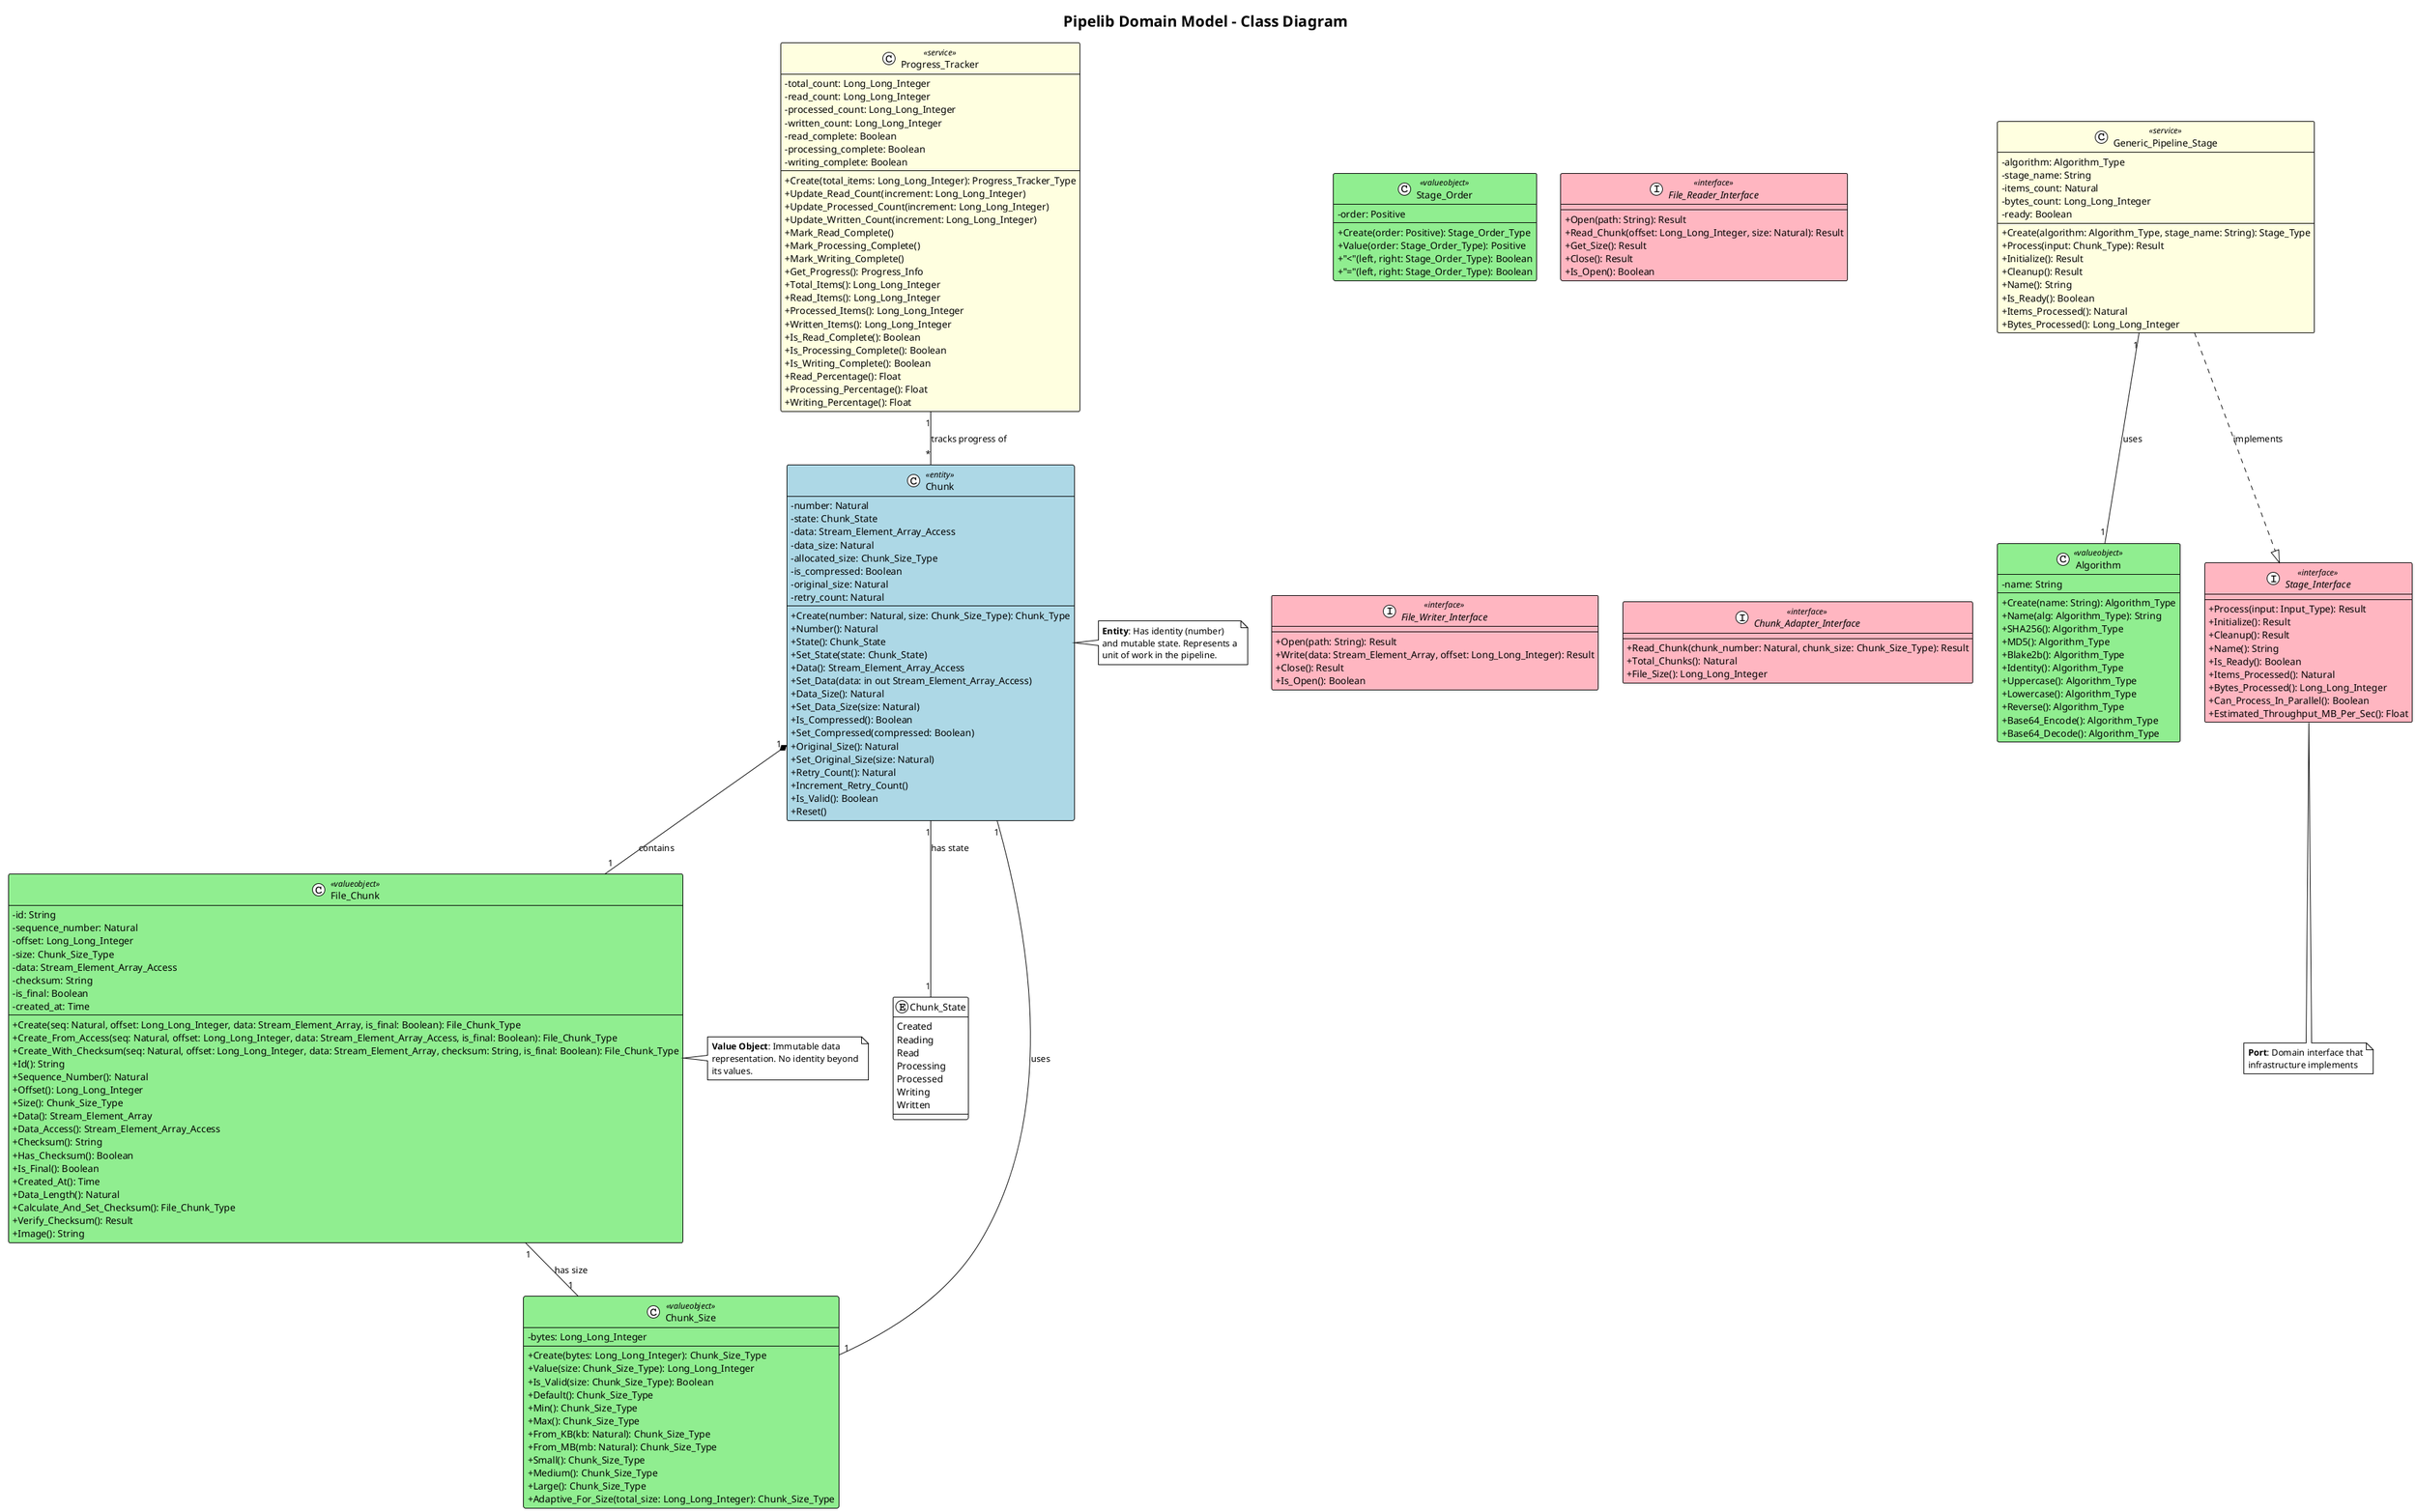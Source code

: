 @startuml pipelib_domain_model
!theme plain
title Pipelib Domain Model - Class Diagram

skinparam classAttributeIconSize 0
skinparam class {
  BackgroundColor<<entity>> LightBlue
  BackgroundColor<<valueobject>> LightGreen
  BackgroundColor<<service>> LightYellow
  BackgroundColor<<interface>> LightPink
  BackgroundColor<<aggregate>> LightCyan
}

' Entities
class "Chunk" <<entity>> {
  -number: Natural
  -state: Chunk_State
  -data: Stream_Element_Array_Access
  -data_size: Natural
  -allocated_size: Chunk_Size_Type
  -is_compressed: Boolean
  -original_size: Natural
  -retry_count: Natural
  --
  +Create(number: Natural, size: Chunk_Size_Type): Chunk_Type
  +Number(): Natural
  +State(): Chunk_State
  +Set_State(state: Chunk_State)
  +Data(): Stream_Element_Array_Access
  +Set_Data(data: in out Stream_Element_Array_Access)
  +Data_Size(): Natural
  +Set_Data_Size(size: Natural)
  +Is_Compressed(): Boolean
  +Set_Compressed(compressed: Boolean)
  +Original_Size(): Natural
  +Set_Original_Size(size: Natural)
  +Retry_Count(): Natural
  +Increment_Retry_Count()
  +Is_Valid(): Boolean
  +Reset()
}

enum "Chunk_State" {
  Created
  Reading
  Read
  Processing
  Processed
  Writing
  Written
}

' Value Objects
class "File_Chunk" <<valueobject>> {
  -id: String
  -sequence_number: Natural
  -offset: Long_Long_Integer
  -size: Chunk_Size_Type
  -data: Stream_Element_Array_Access
  -checksum: String
  -is_final: Boolean
  -created_at: Time
  --
  +Create(seq: Natural, offset: Long_Long_Integer, data: Stream_Element_Array, is_final: Boolean): File_Chunk_Type
  +Create_From_Access(seq: Natural, offset: Long_Long_Integer, data: Stream_Element_Array_Access, is_final: Boolean): File_Chunk_Type
  +Create_With_Checksum(seq: Natural, offset: Long_Long_Integer, data: Stream_Element_Array, checksum: String, is_final: Boolean): File_Chunk_Type
  +Id(): String
  +Sequence_Number(): Natural
  +Offset(): Long_Long_Integer
  +Size(): Chunk_Size_Type
  +Data(): Stream_Element_Array
  +Data_Access(): Stream_Element_Array_Access
  +Checksum(): String
  +Has_Checksum(): Boolean
  +Is_Final(): Boolean
  +Created_At(): Time
  +Data_Length(): Natural
  +Calculate_And_Set_Checksum(): File_Chunk_Type
  +Verify_Checksum(): Result
  +Image(): String
}

class "Chunk_Size" <<valueobject>> {
  -bytes: Long_Long_Integer
  --
  +Create(bytes: Long_Long_Integer): Chunk_Size_Type
  +Value(size: Chunk_Size_Type): Long_Long_Integer
  +Is_Valid(size: Chunk_Size_Type): Boolean
  +Default(): Chunk_Size_Type
  +Min(): Chunk_Size_Type
  +Max(): Chunk_Size_Type
  +From_KB(kb: Natural): Chunk_Size_Type
  +From_MB(mb: Natural): Chunk_Size_Type
  +Small(): Chunk_Size_Type
  +Medium(): Chunk_Size_Type
  +Large(): Chunk_Size_Type
  +Adaptive_For_Size(total_size: Long_Long_Integer): Chunk_Size_Type
}

class "Algorithm" <<valueobject>> {
  -name: String
  --
  +Create(name: String): Algorithm_Type
  +Name(alg: Algorithm_Type): String
  +SHA256(): Algorithm_Type
  +MD5(): Algorithm_Type
  +Blake2b(): Algorithm_Type
  +Identity(): Algorithm_Type
  +Uppercase(): Algorithm_Type
  +Lowercase(): Algorithm_Type
  +Reverse(): Algorithm_Type
  +Base64_Encode(): Algorithm_Type
  +Base64_Decode(): Algorithm_Type
}

class "Stage_Order" <<valueobject>> {
  -order: Positive
  --
  +Create(order: Positive): Stage_Order_Type
  +Value(order: Stage_Order_Type): Positive
  +"<"(left, right: Stage_Order_Type): Boolean
  +"="(left, right: Stage_Order_Type): Boolean
}

' Domain Services
class "Progress_Tracker" <<service>> {
  -total_count: Long_Long_Integer
  -read_count: Long_Long_Integer
  -processed_count: Long_Long_Integer
  -written_count: Long_Long_Integer
  -read_complete: Boolean
  -processing_complete: Boolean
  -writing_complete: Boolean
  --
  +Create(total_items: Long_Long_Integer): Progress_Tracker_Type
  +Update_Read_Count(increment: Long_Long_Integer)
  +Update_Processed_Count(increment: Long_Long_Integer)
  +Update_Written_Count(increment: Long_Long_Integer)
  +Mark_Read_Complete()
  +Mark_Processing_Complete()
  +Mark_Writing_Complete()
  +Get_Progress(): Progress_Info
  +Total_Items(): Long_Long_Integer
  +Read_Items(): Long_Long_Integer
  +Processed_Items(): Long_Long_Integer
  +Written_Items(): Long_Long_Integer
  +Is_Read_Complete(): Boolean
  +Is_Processing_Complete(): Boolean
  +Is_Writing_Complete(): Boolean
  +Read_Percentage(): Float
  +Processing_Percentage(): Float
  +Writing_Percentage(): Float
}

' Interfaces
interface "Stage_Interface" <<interface>> {
  +Process(input: Input_Type): Result
  +Initialize(): Result
  +Cleanup(): Result
  +Name(): String
  +Is_Ready(): Boolean
  +Items_Processed(): Natural
  +Bytes_Processed(): Long_Long_Integer
  +Can_Process_In_Parallel(): Boolean
  +Estimated_Throughput_MB_Per_Sec(): Float
}

interface "File_Reader_Interface" <<interface>> {
  +Open(path: String): Result
  +Read_Chunk(offset: Long_Long_Integer, size: Natural): Result
  +Get_Size(): Result
  +Close(): Result
  +Is_Open(): Boolean
}

interface "File_Writer_Interface" <<interface>> {
  +Open(path: String): Result
  +Write(data: Stream_Element_Array, offset: Long_Long_Integer): Result
  +Close(): Result
  +Is_Open(): Boolean
}

interface "Chunk_Adapter_Interface" <<interface>> {
  +Read_Chunk(chunk_number: Natural, chunk_size: Chunk_Size_Type): Result
  +Total_Chunks(): Natural
  +File_Size(): Long_Long_Integer
}

' Generic Stage Implementation
class "Generic_Pipeline_Stage" <<service>> {
  -algorithm: Algorithm_Type
  -stage_name: String
  -items_count: Natural
  -bytes_count: Long_Long_Integer
  -ready: Boolean
  --
  +Create(algorithm: Algorithm_Type, stage_name: String): Stage_Type
  +Process(input: Chunk_Type): Result
  +Initialize(): Result
  +Cleanup(): Result
  +Name(): String
  +Is_Ready(): Boolean
  +Items_Processed(): Natural
  +Bytes_Processed(): Long_Long_Integer
}

' Relationships
Chunk "1" *-- "1" File_Chunk : contains
Chunk "1" -- "1" Chunk_Size : uses
Chunk "1" -- "1" Chunk_State : has state

File_Chunk "1" -- "1" Chunk_Size : has size

Generic_Pipeline_Stage "1" -- "1" Algorithm : uses
Generic_Pipeline_Stage ..|> Stage_Interface : implements

Progress_Tracker "1" -- "*" Chunk : tracks progress of

' Notes
note right of Chunk
  **Entity**: Has identity (number)
  and mutable state. Represents a
  unit of work in the pipeline.
end note

note right of File_Chunk
  **Value Object**: Immutable data
  representation. No identity beyond
  its values.
end note

note bottom of Stage_Interface
  **Port**: Domain interface that
  infrastructure implements
end note

@enduml
